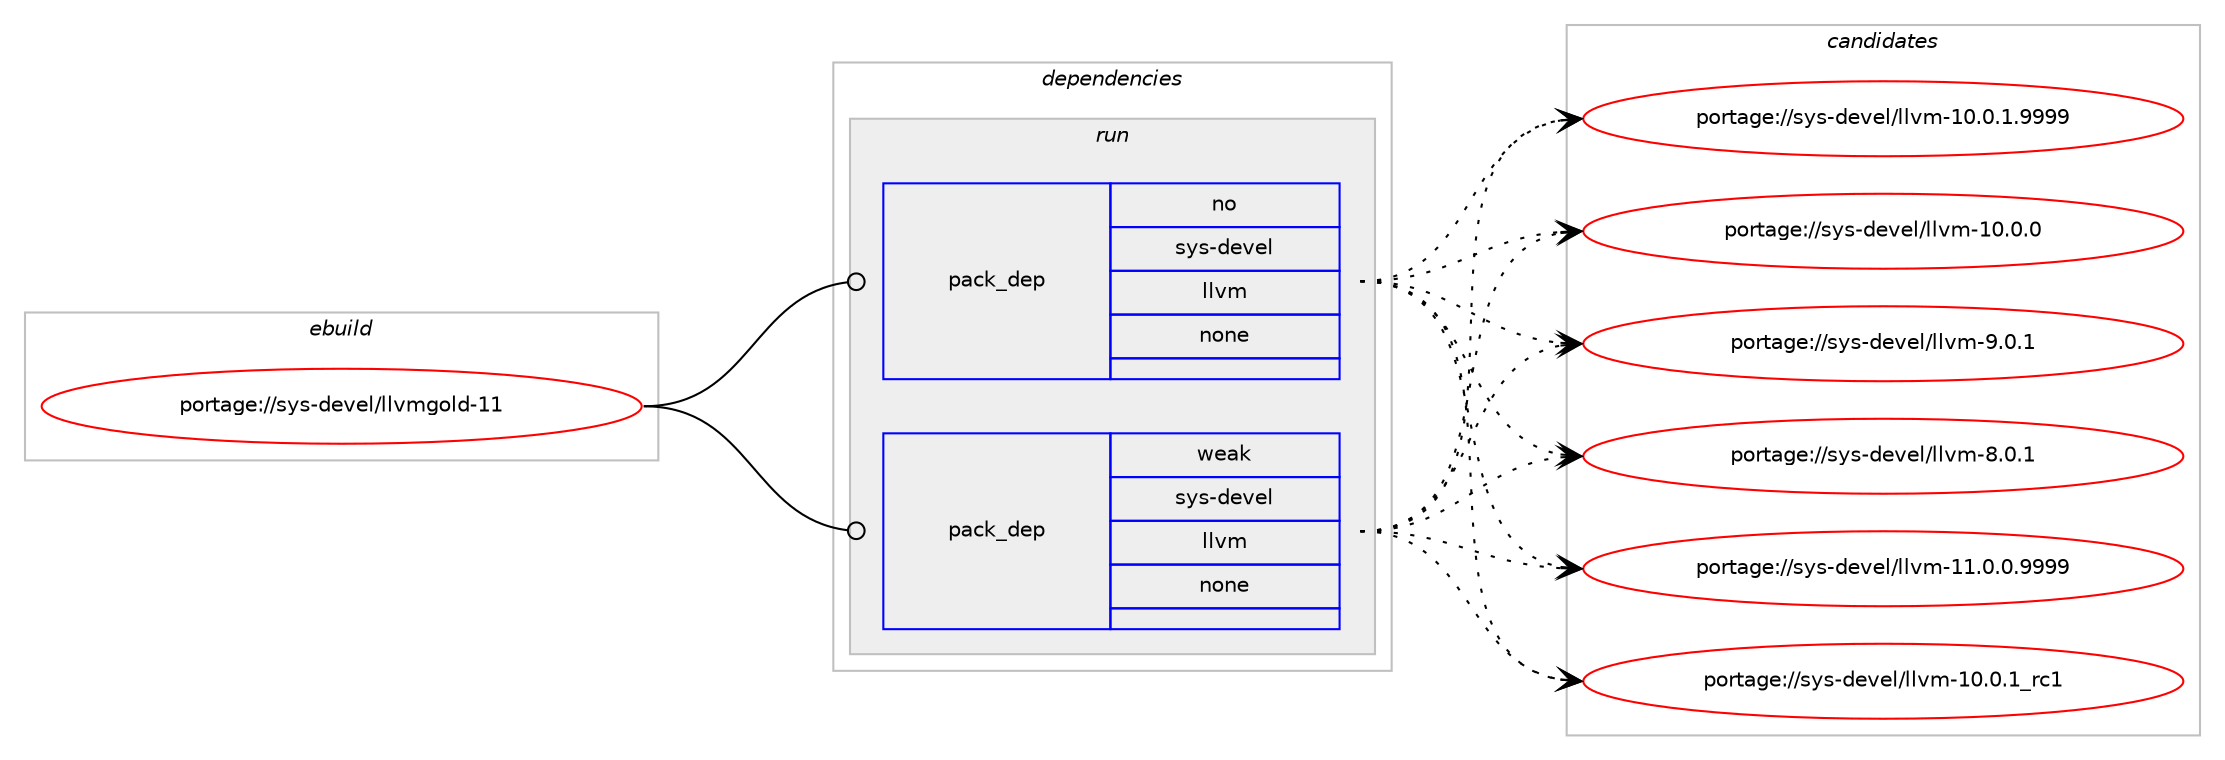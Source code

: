 digraph prolog {

# *************
# Graph options
# *************

newrank=true;
concentrate=true;
compound=true;
graph [rankdir=LR,fontname=Helvetica,fontsize=10,ranksep=1.5];#, ranksep=2.5, nodesep=0.2];
edge  [arrowhead=vee];
node  [fontname=Helvetica,fontsize=10];

# **********
# The ebuild
# **********

subgraph cluster_leftcol {
color=gray;
rank=same;
label=<<i>ebuild</i>>;
id [label="portage://sys-devel/llvmgold-11", color=red, width=4, href="../sys-devel/llvmgold-11.svg"];
}

# ****************
# The dependencies
# ****************

subgraph cluster_midcol {
color=gray;
label=<<i>dependencies</i>>;
subgraph cluster_compile {
fillcolor="#eeeeee";
style=filled;
label=<<i>compile</i>>;
}
subgraph cluster_compileandrun {
fillcolor="#eeeeee";
style=filled;
label=<<i>compile and run</i>>;
}
subgraph cluster_run {
fillcolor="#eeeeee";
style=filled;
label=<<i>run</i>>;
subgraph pack3190 {
dependency3816 [label=<<TABLE BORDER="0" CELLBORDER="1" CELLSPACING="0" CELLPADDING="4" WIDTH="220"><TR><TD ROWSPAN="6" CELLPADDING="30">pack_dep</TD></TR><TR><TD WIDTH="110">no</TD></TR><TR><TD>sys-devel</TD></TR><TR><TD>llvm</TD></TR><TR><TD>none</TD></TR><TR><TD></TD></TR></TABLE>>, shape=none, color=blue];
}
id:e -> dependency3816:w [weight=20,style="solid",arrowhead="odot"];
subgraph pack3191 {
dependency3817 [label=<<TABLE BORDER="0" CELLBORDER="1" CELLSPACING="0" CELLPADDING="4" WIDTH="220"><TR><TD ROWSPAN="6" CELLPADDING="30">pack_dep</TD></TR><TR><TD WIDTH="110">weak</TD></TR><TR><TD>sys-devel</TD></TR><TR><TD>llvm</TD></TR><TR><TD>none</TD></TR><TR><TD></TD></TR></TABLE>>, shape=none, color=blue];
}
id:e -> dependency3817:w [weight=20,style="solid",arrowhead="odot"];
}
}

# **************
# The candidates
# **************

subgraph cluster_choices {
rank=same;
color=gray;
label=<<i>candidates</i>>;

subgraph choice3190 {
color=black;
nodesep=1;
choice1151211154510010111810110847108108118109455746484649 [label="portage://sys-devel/llvm-9.0.1", color=red, width=4,href="../sys-devel/llvm-9.0.1.svg"];
choice1151211154510010111810110847108108118109455646484649 [label="portage://sys-devel/llvm-8.0.1", color=red, width=4,href="../sys-devel/llvm-8.0.1.svg"];
choice1151211154510010111810110847108108118109454949464846484657575757 [label="portage://sys-devel/llvm-11.0.0.9999", color=red, width=4,href="../sys-devel/llvm-11.0.0.9999.svg"];
choice115121115451001011181011084710810811810945494846484649951149949 [label="portage://sys-devel/llvm-10.0.1_rc1", color=red, width=4,href="../sys-devel/llvm-10.0.1_rc1.svg"];
choice1151211154510010111810110847108108118109454948464846494657575757 [label="portage://sys-devel/llvm-10.0.1.9999", color=red, width=4,href="../sys-devel/llvm-10.0.1.9999.svg"];
choice115121115451001011181011084710810811810945494846484648 [label="portage://sys-devel/llvm-10.0.0", color=red, width=4,href="../sys-devel/llvm-10.0.0.svg"];
dependency3816:e -> choice1151211154510010111810110847108108118109455746484649:w [style=dotted,weight="100"];
dependency3816:e -> choice1151211154510010111810110847108108118109455646484649:w [style=dotted,weight="100"];
dependency3816:e -> choice1151211154510010111810110847108108118109454949464846484657575757:w [style=dotted,weight="100"];
dependency3816:e -> choice115121115451001011181011084710810811810945494846484649951149949:w [style=dotted,weight="100"];
dependency3816:e -> choice1151211154510010111810110847108108118109454948464846494657575757:w [style=dotted,weight="100"];
dependency3816:e -> choice115121115451001011181011084710810811810945494846484648:w [style=dotted,weight="100"];
}
subgraph choice3191 {
color=black;
nodesep=1;
choice1151211154510010111810110847108108118109455746484649 [label="portage://sys-devel/llvm-9.0.1", color=red, width=4,href="../sys-devel/llvm-9.0.1.svg"];
choice1151211154510010111810110847108108118109455646484649 [label="portage://sys-devel/llvm-8.0.1", color=red, width=4,href="../sys-devel/llvm-8.0.1.svg"];
choice1151211154510010111810110847108108118109454949464846484657575757 [label="portage://sys-devel/llvm-11.0.0.9999", color=red, width=4,href="../sys-devel/llvm-11.0.0.9999.svg"];
choice115121115451001011181011084710810811810945494846484649951149949 [label="portage://sys-devel/llvm-10.0.1_rc1", color=red, width=4,href="../sys-devel/llvm-10.0.1_rc1.svg"];
choice1151211154510010111810110847108108118109454948464846494657575757 [label="portage://sys-devel/llvm-10.0.1.9999", color=red, width=4,href="../sys-devel/llvm-10.0.1.9999.svg"];
choice115121115451001011181011084710810811810945494846484648 [label="portage://sys-devel/llvm-10.0.0", color=red, width=4,href="../sys-devel/llvm-10.0.0.svg"];
dependency3817:e -> choice1151211154510010111810110847108108118109455746484649:w [style=dotted,weight="100"];
dependency3817:e -> choice1151211154510010111810110847108108118109455646484649:w [style=dotted,weight="100"];
dependency3817:e -> choice1151211154510010111810110847108108118109454949464846484657575757:w [style=dotted,weight="100"];
dependency3817:e -> choice115121115451001011181011084710810811810945494846484649951149949:w [style=dotted,weight="100"];
dependency3817:e -> choice1151211154510010111810110847108108118109454948464846494657575757:w [style=dotted,weight="100"];
dependency3817:e -> choice115121115451001011181011084710810811810945494846484648:w [style=dotted,weight="100"];
}
}

}
